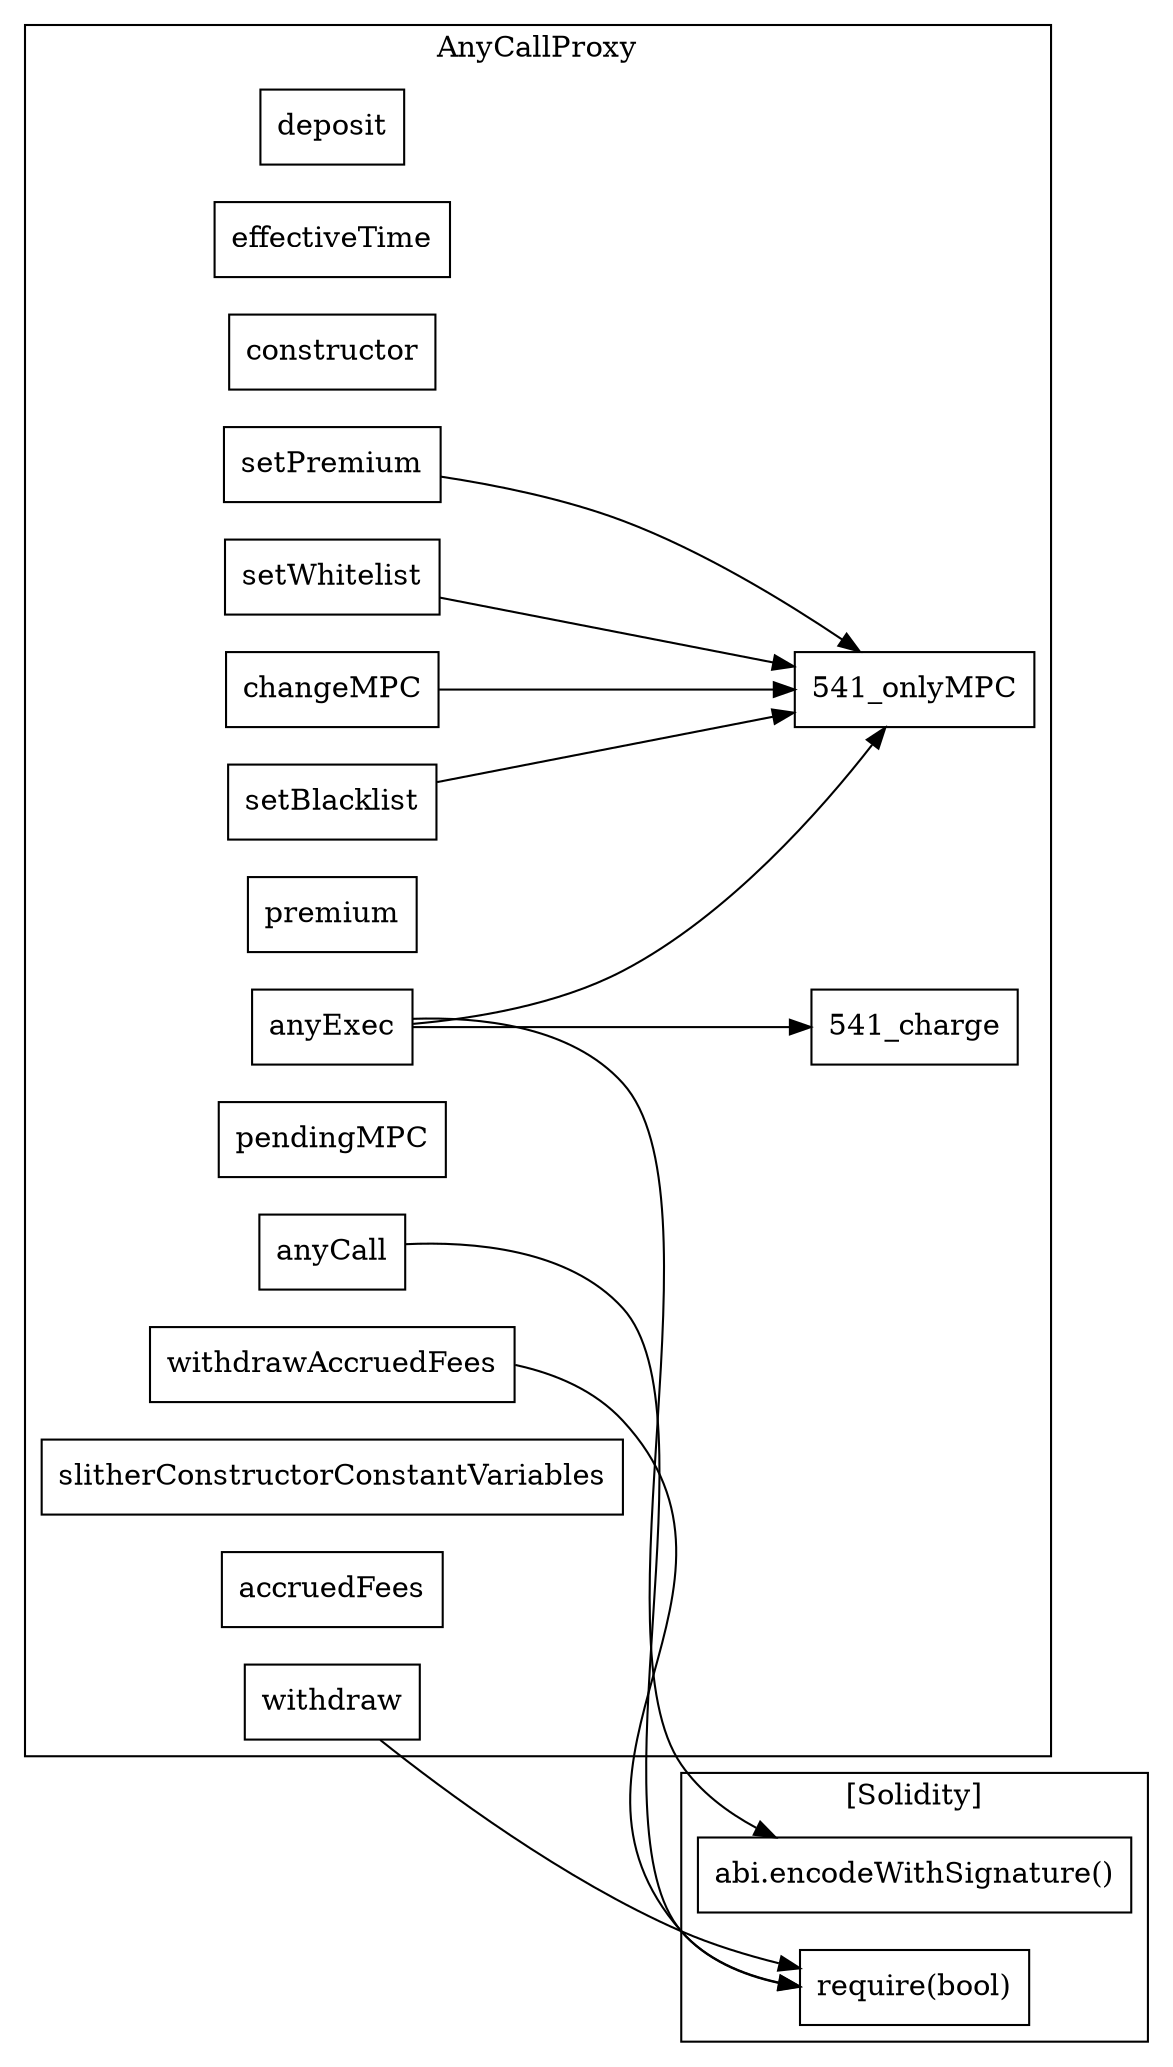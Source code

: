 strict digraph {
rankdir="LR"
node [shape=box]
subgraph cluster_541_AnyCallProxy {
label = "AnyCallProxy"
"541_deposit" [label="deposit"]
"541_effectiveTime" [label="effectiveTime"]
"541_constructor" [label="constructor"]
"541_setBlacklist" [label="setBlacklist"]
"541_setPremium" [label="setPremium"]
"541_setWhitelist" [label="setWhitelist"]
"541_withdrawAccruedFees" [label="withdrawAccruedFees"]
"541_premium" [label="premium"]
"541_changeMPC" [label="changeMPC"]
"541_pendingMPC" [label="pendingMPC"]
"541_withdraw" [label="withdraw"]
"541_anyExec" [label="anyExec"]
"541_slitherConstructorConstantVariables" [label="slitherConstructorConstantVariables"]
"541_accruedFees" [label="accruedFees"]
"541_anyCall" [label="anyCall"]
"541_anyExec" -> "541_charge"
"541_anyExec" -> "541_onlyMPC"
"541_setWhitelist" -> "541_onlyMPC"
"541_setBlacklist" -> "541_onlyMPC"
"541_setPremium" -> "541_onlyMPC"
"541_changeMPC" -> "541_onlyMPC"
}subgraph cluster_solidity {
label = "[Solidity]"
"require(bool)" 
"abi.encodeWithSignature()" 
"541_withdrawAccruedFees" -> "require(bool)"
"541_anyExec" -> "abi.encodeWithSignature()"
"541_withdraw" -> "require(bool)"
"541_anyCall" -> "require(bool)"
}
}
